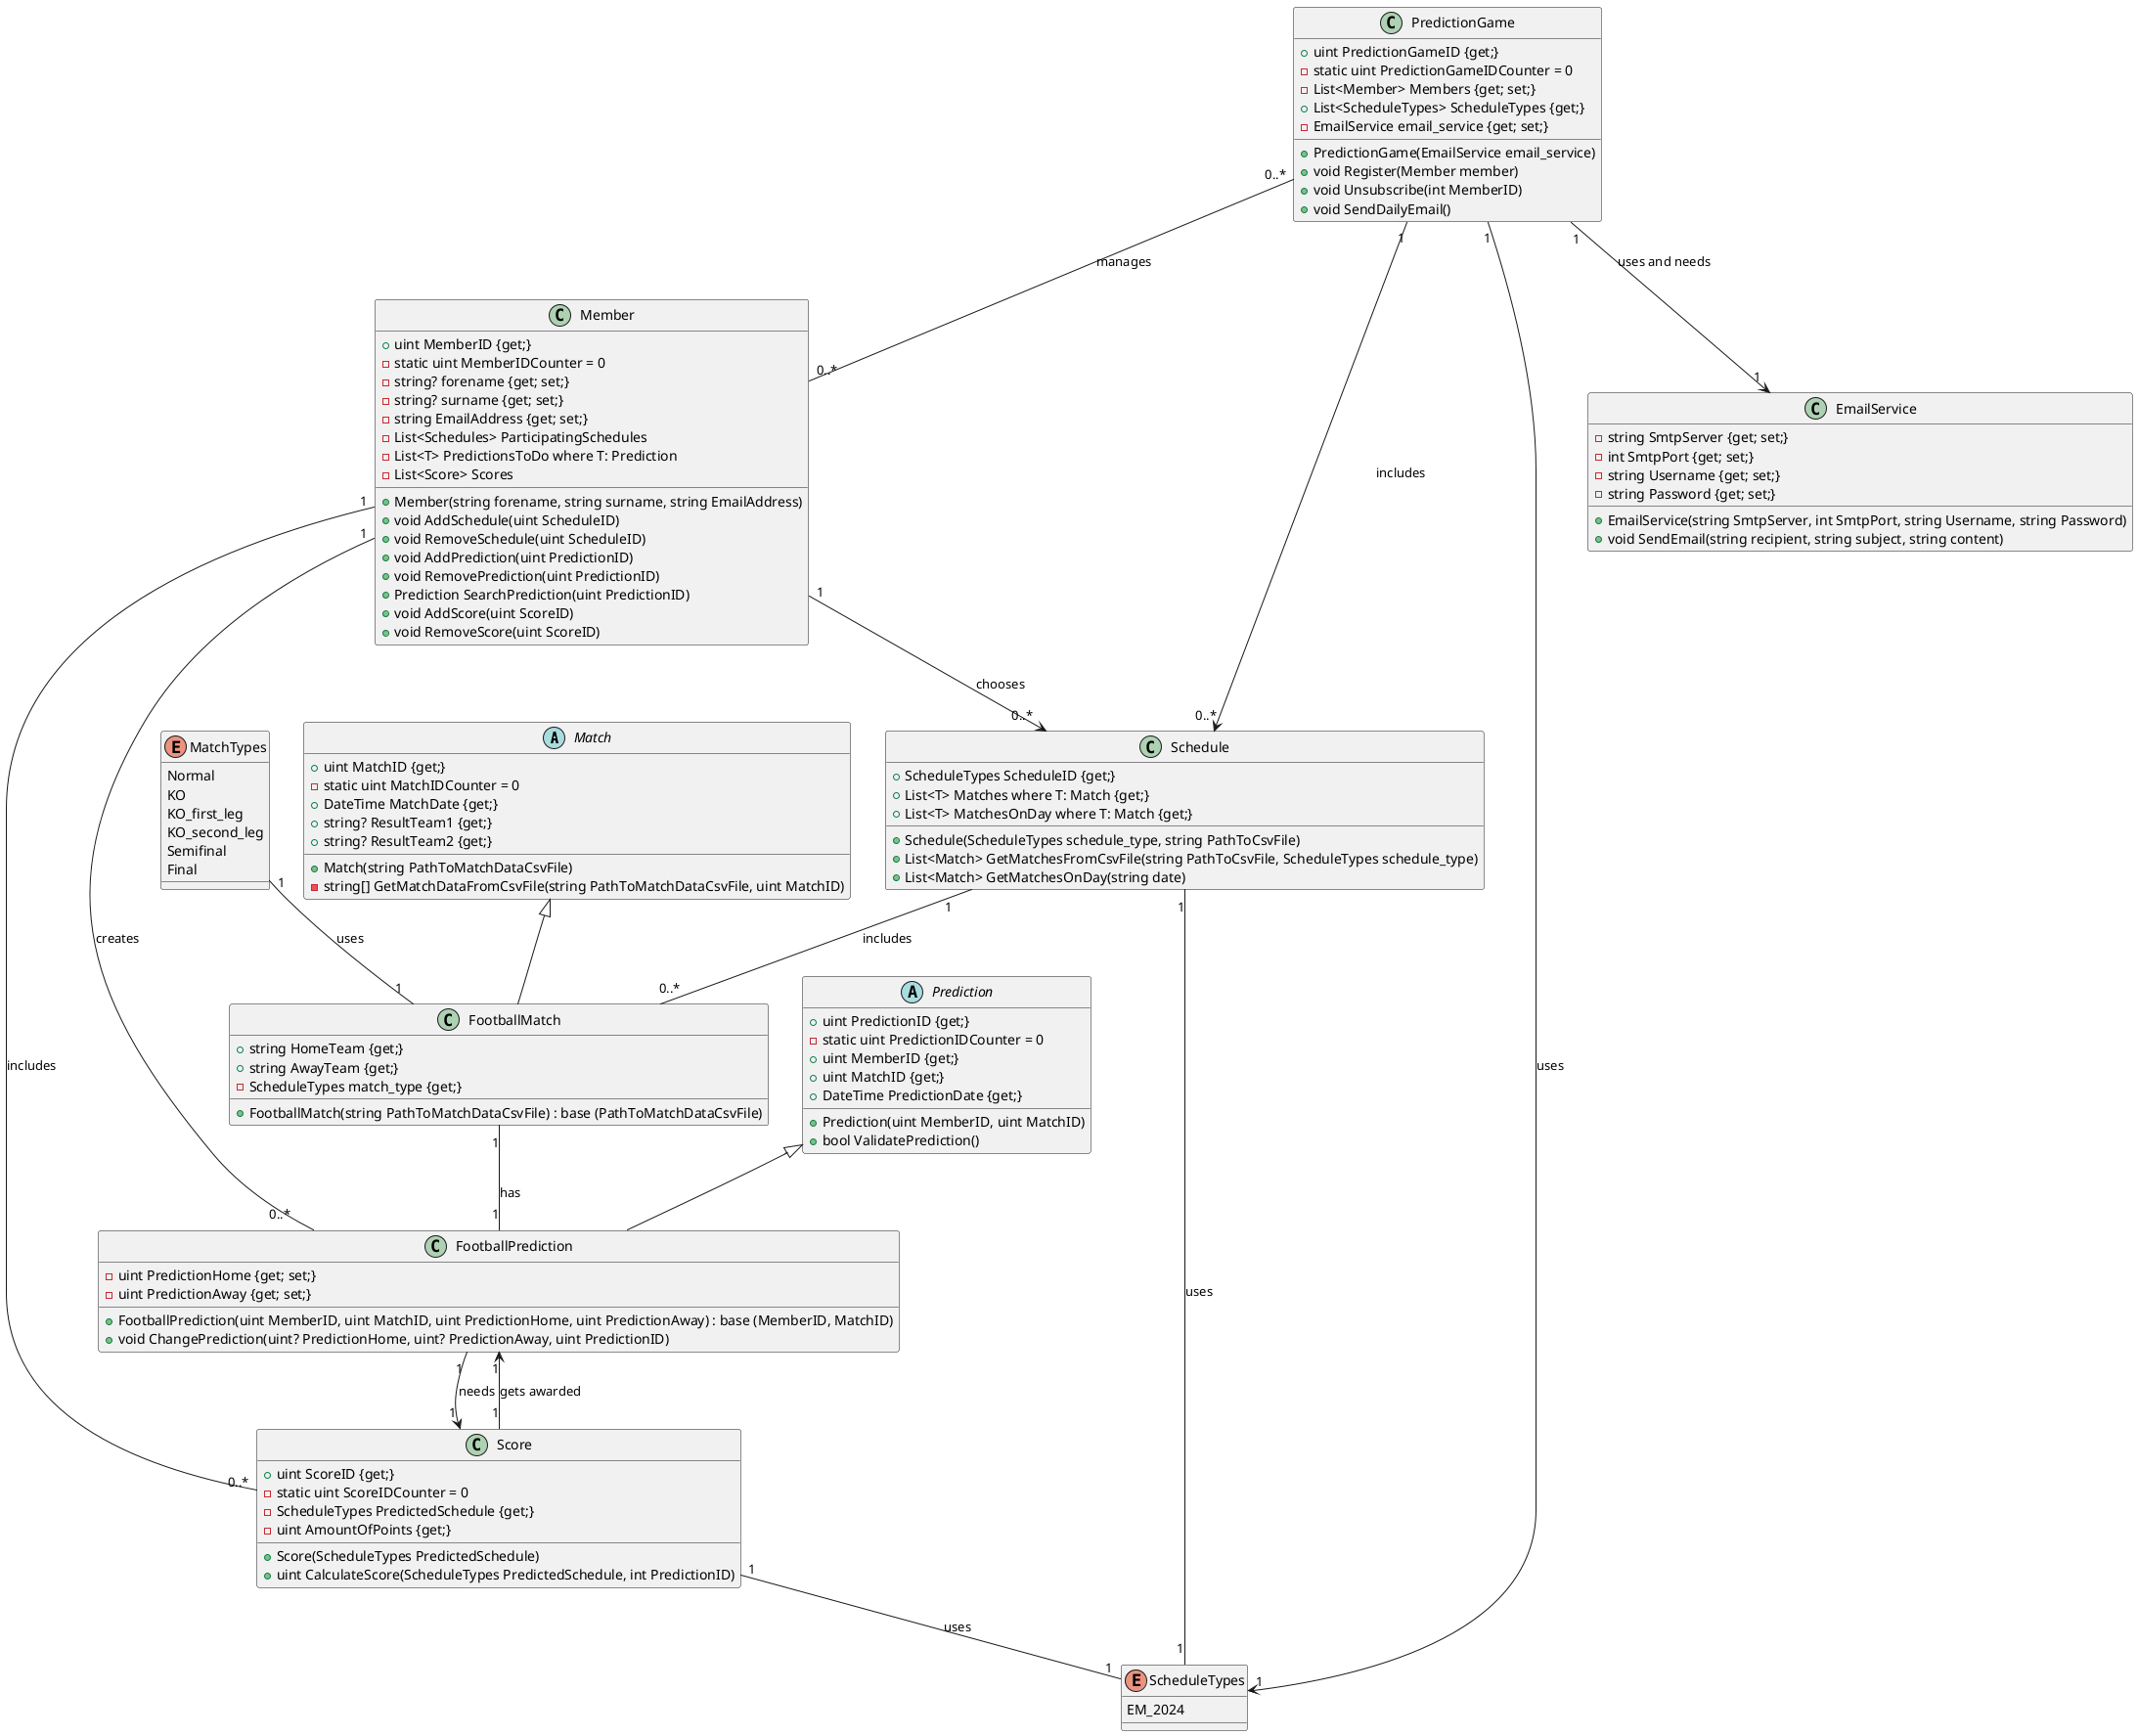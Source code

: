 @startuml PredictionGame
abstract class Match {
    + uint MatchID {get;}
    - static uint MatchIDCounter = 0
    + DateTime MatchDate {get;}
    + string? ResultTeam1 {get;}
    + string? ResultTeam2 {get;}
    + Match(string PathToMatchDataCsvFile)
    - string[] GetMatchDataFromCsvFile(string PathToMatchDataCsvFile, uint MatchID)
}

enum MatchTypes{
    Normal
    KO
    KO_first_leg
    KO_second_leg
    Semifinal
    Final
}

class FootballMatch extends Match {
    + string HomeTeam {get;}
    + string AwayTeam {get;}
    - ScheduleTypes match_type {get;}
    + FootballMatch(string PathToMatchDataCsvFile) : base (PathToMatchDataCsvFile)
}

class Member {
    + uint MemberID {get;}
    - static uint MemberIDCounter = 0
    - string? forename {get; set;}
    - string? surname {get; set;}
    - string EmailAddress {get; set;}
    - List<Schedules> ParticipatingSchedules
    - List<T> PredictionsToDo where T: Prediction
    - List<Score> Scores
    + Member(string forename, string surname, string EmailAddress)
    + void AddSchedule(uint ScheduleID)
    + void RemoveSchedule(uint ScheduleID)
    + void AddPrediction(uint PredictionID)
    + void RemovePrediction(uint PredictionID)
    + Prediction SearchPrediction(uint PredictionID)
    + void AddScore(uint ScoreID)
    + void RemoveScore(uint ScoreID)
}

abstract class Prediction {
    + uint PredictionID {get;}
    - static uint PredictionIDCounter = 0
    + uint MemberID {get;}
    + uint MatchID {get;}
    + DateTime PredictionDate {get;}
    + Prediction(uint MemberID, uint MatchID)
    + bool ValidatePrediction()
}

class FootballPrediction extends Prediction {
    - uint PredictionHome {get; set;}
    - uint PredictionAway {get; set;}
    + FootballPrediction(uint MemberID, uint MatchID, uint PredictionHome, uint PredictionAway) : base (MemberID, MatchID)
    + void ChangePrediction(uint? PredictionHome, uint? PredictionAway, uint PredictionID)
}

enum ScheduleTypes {
    EM_2024
}

class Schedule {
    + ScheduleTypes ScheduleID {get;}
    + List<T> Matches where T: Match {get;}
    + List<T> MatchesOnDay where T: Match {get;}
    + Schedule(ScheduleTypes schedule_type, string PathToCsvFile)
    + List<Match> GetMatchesFromCsvFile(string PathToCsvFile, ScheduleTypes schedule_type)
    + List<Match> GetMatchesOnDay(string date)
}

class Score {
    + uint ScoreID {get;}
    - static uint ScoreIDCounter = 0
    - ScheduleTypes PredictedSchedule {get;}
    - uint AmountOfPoints {get;}
    + Score(ScheduleTypes PredictedSchedule)
    + uint CalculateScore(ScheduleTypes PredictedSchedule, int PredictionID)
}

class EmailService {
    - string SmtpServer {get; set;}
    - int SmtpPort {get; set;}
    - string Username {get; set;}
    - string Password {get; set;}
    + EmailService(string SmtpServer, int SmtpPort, string Username, string Password)
    + void SendEmail(string recipient, string subject, string content)
}

class PredictionGame {
    + uint PredictionGameID {get;}
    - static uint PredictionGameIDCounter = 0
    - List<Member> Members {get; set;}
    + List<ScheduleTypes> ScheduleTypes {get;}
    - EmailService email_service {get; set;}
    + PredictionGame(EmailService email_service)
    + void Register(Member member)
    + void Unsubscribe(int MemberID)
    + void SendDailyEmail()
}

Member "1" -- "0..*" FootballPrediction : creates
Member "1" -- "0..*" Score : includes
Member "1" --> "0..*" Schedule : chooses
FootballMatch "1" -- "1" FootballPrediction : has
Schedule "1" -- "0..*" FootballMatch : includes
PredictionGame "0..*" -- "0..*" Member : manages
PredictionGame "1" --> "0..*" Schedule : includes
PredictionGame "1" --> "1" EmailService : uses and needs
PredictionGame "1" --> "1" ScheduleTypes : uses
MatchTypes "1" -- "1" FootballMatch : uses
Schedule "1" -- "1" ScheduleTypes : uses
Score "1" -- "1" ScheduleTypes : uses
Score "1" <-- "1" FootballPrediction : needs
FootballPrediction "1" <-- "1" Score : gets awarded
@enduml

